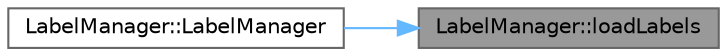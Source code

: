digraph "LabelManager::loadLabels"
{
 // LATEX_PDF_SIZE
  bgcolor="transparent";
  edge [fontname=Helvetica,fontsize=10,labelfontname=Helvetica,labelfontsize=10];
  node [fontname=Helvetica,fontsize=10,shape=box,height=0.2,width=0.4];
  rankdir="RL";
  Node1 [id="Node000001",label="LabelManager::loadLabels",height=0.2,width=0.4,color="gray40", fillcolor="grey60", style="filled", fontcolor="black",tooltip="Carrega as labels do arquivo especificado."];
  Node1 -> Node2 [id="edge1_Node000001_Node000002",dir="back",color="steelblue1",style="solid",tooltip=" "];
  Node2 [id="Node000002",label="LabelManager::LabelManager",height=0.2,width=0.4,color="grey40", fillcolor="white", style="filled",URL="$classLabelManager.html#a1ae6fac931797ec2f4fcbb942adda515",tooltip="Construtor que carrega as labels de um arquivo."];
}
